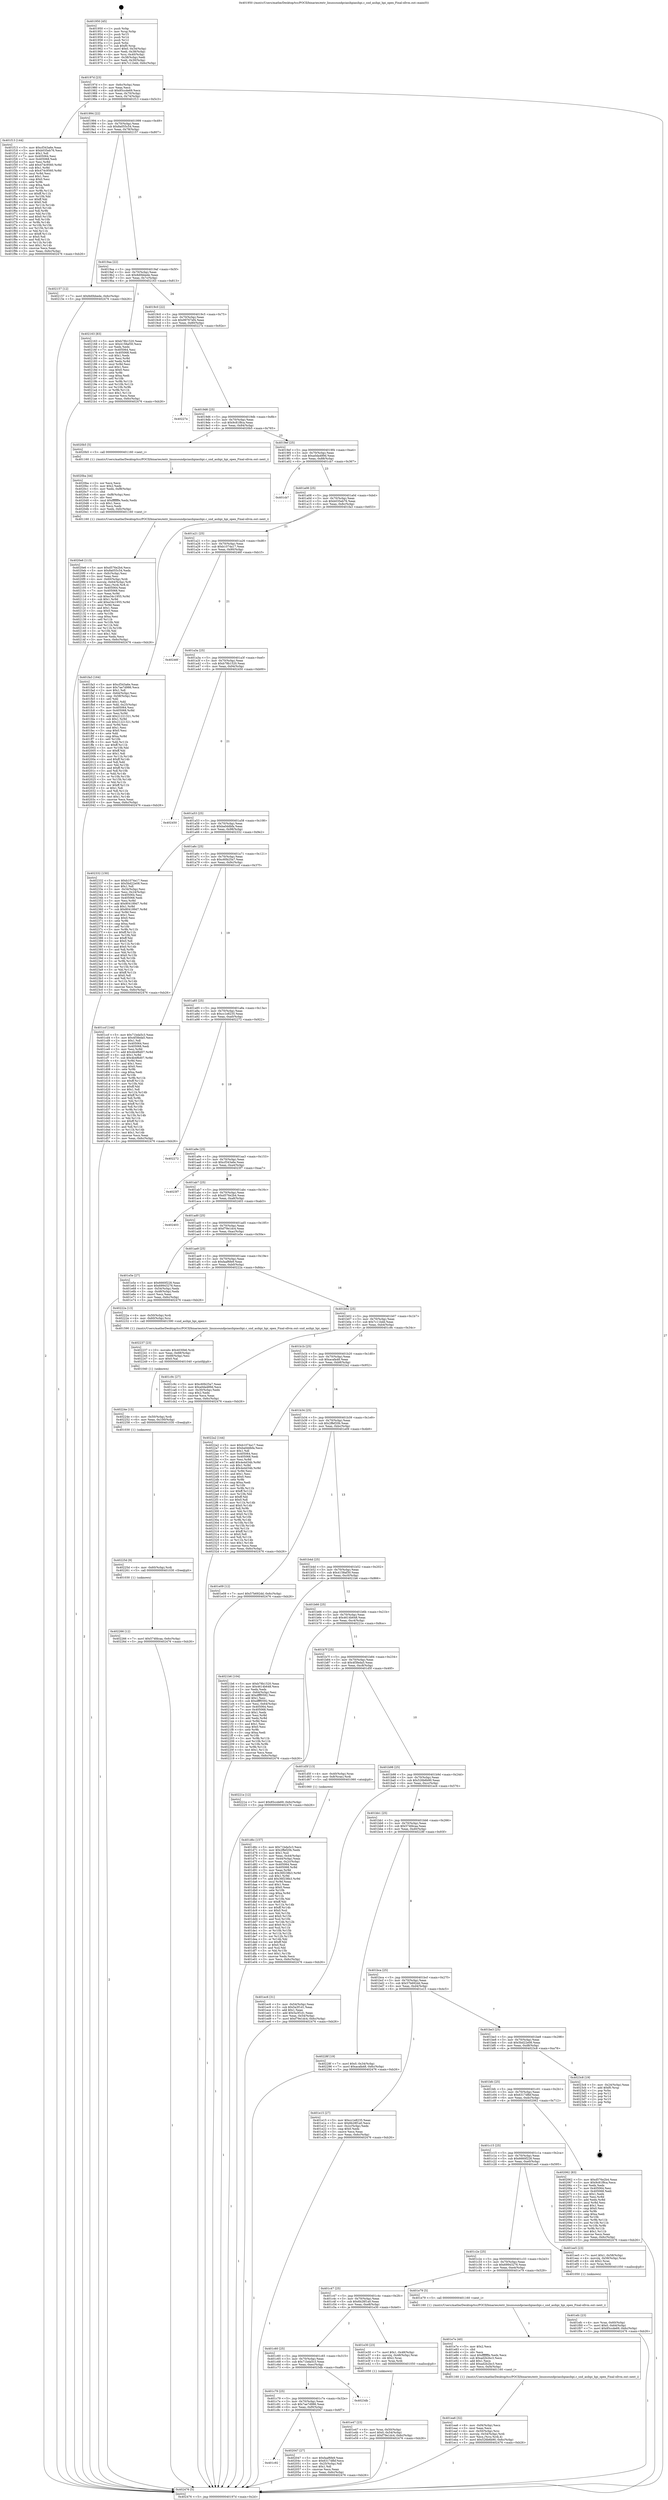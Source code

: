 digraph "0x401950" {
  label = "0x401950 (/mnt/c/Users/mathe/Desktop/tcc/POCII/binaries/extr_linuxsoundpciasihpiasihpi.c_snd_asihpi_hpi_open_Final-ollvm.out::main(0))"
  labelloc = "t"
  node[shape=record]

  Entry [label="",width=0.3,height=0.3,shape=circle,fillcolor=black,style=filled]
  "0x40197d" [label="{
     0x40197d [23]\l
     | [instrs]\l
     &nbsp;&nbsp;0x40197d \<+3\>: mov -0x6c(%rbp),%eax\l
     &nbsp;&nbsp;0x401980 \<+2\>: mov %eax,%ecx\l
     &nbsp;&nbsp;0x401982 \<+6\>: sub $0x85ccde69,%ecx\l
     &nbsp;&nbsp;0x401988 \<+3\>: mov %eax,-0x70(%rbp)\l
     &nbsp;&nbsp;0x40198b \<+3\>: mov %ecx,-0x74(%rbp)\l
     &nbsp;&nbsp;0x40198e \<+6\>: je 0000000000401f13 \<main+0x5c3\>\l
  }"]
  "0x401f13" [label="{
     0x401f13 [144]\l
     | [instrs]\l
     &nbsp;&nbsp;0x401f13 \<+5\>: mov $0xcf343a6e,%eax\l
     &nbsp;&nbsp;0x401f18 \<+5\>: mov $0xb035eb76,%ecx\l
     &nbsp;&nbsp;0x401f1d \<+2\>: mov $0x1,%dl\l
     &nbsp;&nbsp;0x401f1f \<+7\>: mov 0x405064,%esi\l
     &nbsp;&nbsp;0x401f26 \<+7\>: mov 0x405068,%edi\l
     &nbsp;&nbsp;0x401f2d \<+3\>: mov %esi,%r8d\l
     &nbsp;&nbsp;0x401f30 \<+7\>: add $0x474c9560,%r8d\l
     &nbsp;&nbsp;0x401f37 \<+4\>: sub $0x1,%r8d\l
     &nbsp;&nbsp;0x401f3b \<+7\>: sub $0x474c9560,%r8d\l
     &nbsp;&nbsp;0x401f42 \<+4\>: imul %r8d,%esi\l
     &nbsp;&nbsp;0x401f46 \<+3\>: and $0x1,%esi\l
     &nbsp;&nbsp;0x401f49 \<+3\>: cmp $0x0,%esi\l
     &nbsp;&nbsp;0x401f4c \<+4\>: sete %r9b\l
     &nbsp;&nbsp;0x401f50 \<+3\>: cmp $0xa,%edi\l
     &nbsp;&nbsp;0x401f53 \<+4\>: setl %r10b\l
     &nbsp;&nbsp;0x401f57 \<+3\>: mov %r9b,%r11b\l
     &nbsp;&nbsp;0x401f5a \<+4\>: xor $0xff,%r11b\l
     &nbsp;&nbsp;0x401f5e \<+3\>: mov %r10b,%bl\l
     &nbsp;&nbsp;0x401f61 \<+3\>: xor $0xff,%bl\l
     &nbsp;&nbsp;0x401f64 \<+3\>: xor $0x0,%dl\l
     &nbsp;&nbsp;0x401f67 \<+3\>: mov %r11b,%r14b\l
     &nbsp;&nbsp;0x401f6a \<+4\>: and $0x0,%r14b\l
     &nbsp;&nbsp;0x401f6e \<+3\>: and %dl,%r9b\l
     &nbsp;&nbsp;0x401f71 \<+3\>: mov %bl,%r15b\l
     &nbsp;&nbsp;0x401f74 \<+4\>: and $0x0,%r15b\l
     &nbsp;&nbsp;0x401f78 \<+3\>: and %dl,%r10b\l
     &nbsp;&nbsp;0x401f7b \<+3\>: or %r9b,%r14b\l
     &nbsp;&nbsp;0x401f7e \<+3\>: or %r10b,%r15b\l
     &nbsp;&nbsp;0x401f81 \<+3\>: xor %r15b,%r14b\l
     &nbsp;&nbsp;0x401f84 \<+3\>: or %bl,%r11b\l
     &nbsp;&nbsp;0x401f87 \<+4\>: xor $0xff,%r11b\l
     &nbsp;&nbsp;0x401f8b \<+3\>: or $0x0,%dl\l
     &nbsp;&nbsp;0x401f8e \<+3\>: and %dl,%r11b\l
     &nbsp;&nbsp;0x401f91 \<+3\>: or %r11b,%r14b\l
     &nbsp;&nbsp;0x401f94 \<+4\>: test $0x1,%r14b\l
     &nbsp;&nbsp;0x401f98 \<+3\>: cmovne %ecx,%eax\l
     &nbsp;&nbsp;0x401f9b \<+3\>: mov %eax,-0x6c(%rbp)\l
     &nbsp;&nbsp;0x401f9e \<+5\>: jmp 0000000000402476 \<main+0xb26\>\l
  }"]
  "0x401994" [label="{
     0x401994 [22]\l
     | [instrs]\l
     &nbsp;&nbsp;0x401994 \<+5\>: jmp 0000000000401999 \<main+0x49\>\l
     &nbsp;&nbsp;0x401999 \<+3\>: mov -0x70(%rbp),%eax\l
     &nbsp;&nbsp;0x40199c \<+5\>: sub $0x8a055c54,%eax\l
     &nbsp;&nbsp;0x4019a1 \<+3\>: mov %eax,-0x78(%rbp)\l
     &nbsp;&nbsp;0x4019a4 \<+6\>: je 0000000000402157 \<main+0x807\>\l
  }"]
  Exit [label="",width=0.3,height=0.3,shape=circle,fillcolor=black,style=filled,peripheries=2]
  "0x402157" [label="{
     0x402157 [12]\l
     | [instrs]\l
     &nbsp;&nbsp;0x402157 \<+7\>: movl $0x8d0bbede,-0x6c(%rbp)\l
     &nbsp;&nbsp;0x40215e \<+5\>: jmp 0000000000402476 \<main+0xb26\>\l
  }"]
  "0x4019aa" [label="{
     0x4019aa [22]\l
     | [instrs]\l
     &nbsp;&nbsp;0x4019aa \<+5\>: jmp 00000000004019af \<main+0x5f\>\l
     &nbsp;&nbsp;0x4019af \<+3\>: mov -0x70(%rbp),%eax\l
     &nbsp;&nbsp;0x4019b2 \<+5\>: sub $0x8d0bbede,%eax\l
     &nbsp;&nbsp;0x4019b7 \<+3\>: mov %eax,-0x7c(%rbp)\l
     &nbsp;&nbsp;0x4019ba \<+6\>: je 0000000000402163 \<main+0x813\>\l
  }"]
  "0x402266" [label="{
     0x402266 [12]\l
     | [instrs]\l
     &nbsp;&nbsp;0x402266 \<+7\>: movl $0x574fdcaa,-0x6c(%rbp)\l
     &nbsp;&nbsp;0x40226d \<+5\>: jmp 0000000000402476 \<main+0xb26\>\l
  }"]
  "0x402163" [label="{
     0x402163 [83]\l
     | [instrs]\l
     &nbsp;&nbsp;0x402163 \<+5\>: mov $0xb78b1520,%eax\l
     &nbsp;&nbsp;0x402168 \<+5\>: mov $0x4158af30,%ecx\l
     &nbsp;&nbsp;0x40216d \<+2\>: xor %edx,%edx\l
     &nbsp;&nbsp;0x40216f \<+7\>: mov 0x405064,%esi\l
     &nbsp;&nbsp;0x402176 \<+7\>: mov 0x405068,%edi\l
     &nbsp;&nbsp;0x40217d \<+3\>: sub $0x1,%edx\l
     &nbsp;&nbsp;0x402180 \<+3\>: mov %esi,%r8d\l
     &nbsp;&nbsp;0x402183 \<+3\>: add %edx,%r8d\l
     &nbsp;&nbsp;0x402186 \<+4\>: imul %r8d,%esi\l
     &nbsp;&nbsp;0x40218a \<+3\>: and $0x1,%esi\l
     &nbsp;&nbsp;0x40218d \<+3\>: cmp $0x0,%esi\l
     &nbsp;&nbsp;0x402190 \<+4\>: sete %r9b\l
     &nbsp;&nbsp;0x402194 \<+3\>: cmp $0xa,%edi\l
     &nbsp;&nbsp;0x402197 \<+4\>: setl %r10b\l
     &nbsp;&nbsp;0x40219b \<+3\>: mov %r9b,%r11b\l
     &nbsp;&nbsp;0x40219e \<+3\>: and %r10b,%r11b\l
     &nbsp;&nbsp;0x4021a1 \<+3\>: xor %r10b,%r9b\l
     &nbsp;&nbsp;0x4021a4 \<+3\>: or %r9b,%r11b\l
     &nbsp;&nbsp;0x4021a7 \<+4\>: test $0x1,%r11b\l
     &nbsp;&nbsp;0x4021ab \<+3\>: cmovne %ecx,%eax\l
     &nbsp;&nbsp;0x4021ae \<+3\>: mov %eax,-0x6c(%rbp)\l
     &nbsp;&nbsp;0x4021b1 \<+5\>: jmp 0000000000402476 \<main+0xb26\>\l
  }"]
  "0x4019c0" [label="{
     0x4019c0 [22]\l
     | [instrs]\l
     &nbsp;&nbsp;0x4019c0 \<+5\>: jmp 00000000004019c5 \<main+0x75\>\l
     &nbsp;&nbsp;0x4019c5 \<+3\>: mov -0x70(%rbp),%eax\l
     &nbsp;&nbsp;0x4019c8 \<+5\>: sub $0x99767ef4,%eax\l
     &nbsp;&nbsp;0x4019cd \<+3\>: mov %eax,-0x80(%rbp)\l
     &nbsp;&nbsp;0x4019d0 \<+6\>: je 000000000040227e \<main+0x92e\>\l
  }"]
  "0x40225d" [label="{
     0x40225d [9]\l
     | [instrs]\l
     &nbsp;&nbsp;0x40225d \<+4\>: mov -0x60(%rbp),%rdi\l
     &nbsp;&nbsp;0x402261 \<+5\>: call 0000000000401030 \<free@plt\>\l
     | [calls]\l
     &nbsp;&nbsp;0x401030 \{1\} (unknown)\l
  }"]
  "0x40227e" [label="{
     0x40227e\l
  }", style=dashed]
  "0x4019d6" [label="{
     0x4019d6 [25]\l
     | [instrs]\l
     &nbsp;&nbsp;0x4019d6 \<+5\>: jmp 00000000004019db \<main+0x8b\>\l
     &nbsp;&nbsp;0x4019db \<+3\>: mov -0x70(%rbp),%eax\l
     &nbsp;&nbsp;0x4019de \<+5\>: sub $0x9c81f8ca,%eax\l
     &nbsp;&nbsp;0x4019e3 \<+6\>: mov %eax,-0x84(%rbp)\l
     &nbsp;&nbsp;0x4019e9 \<+6\>: je 00000000004020b5 \<main+0x765\>\l
  }"]
  "0x40224e" [label="{
     0x40224e [15]\l
     | [instrs]\l
     &nbsp;&nbsp;0x40224e \<+4\>: mov -0x50(%rbp),%rdi\l
     &nbsp;&nbsp;0x402252 \<+6\>: mov %eax,-0x100(%rbp)\l
     &nbsp;&nbsp;0x402258 \<+5\>: call 0000000000401030 \<free@plt\>\l
     | [calls]\l
     &nbsp;&nbsp;0x401030 \{1\} (unknown)\l
  }"]
  "0x4020b5" [label="{
     0x4020b5 [5]\l
     | [instrs]\l
     &nbsp;&nbsp;0x4020b5 \<+5\>: call 0000000000401160 \<next_i\>\l
     | [calls]\l
     &nbsp;&nbsp;0x401160 \{1\} (/mnt/c/Users/mathe/Desktop/tcc/POCII/binaries/extr_linuxsoundpciasihpiasihpi.c_snd_asihpi_hpi_open_Final-ollvm.out::next_i)\l
  }"]
  "0x4019ef" [label="{
     0x4019ef [25]\l
     | [instrs]\l
     &nbsp;&nbsp;0x4019ef \<+5\>: jmp 00000000004019f4 \<main+0xa4\>\l
     &nbsp;&nbsp;0x4019f4 \<+3\>: mov -0x70(%rbp),%eax\l
     &nbsp;&nbsp;0x4019f7 \<+5\>: sub $0xa0da489d,%eax\l
     &nbsp;&nbsp;0x4019fc \<+6\>: mov %eax,-0x88(%rbp)\l
     &nbsp;&nbsp;0x401a02 \<+6\>: je 0000000000401cb7 \<main+0x367\>\l
  }"]
  "0x402237" [label="{
     0x402237 [23]\l
     | [instrs]\l
     &nbsp;&nbsp;0x402237 \<+10\>: movabs $0x4030b6,%rdi\l
     &nbsp;&nbsp;0x402241 \<+3\>: mov %eax,-0x68(%rbp)\l
     &nbsp;&nbsp;0x402244 \<+3\>: mov -0x68(%rbp),%esi\l
     &nbsp;&nbsp;0x402247 \<+2\>: mov $0x0,%al\l
     &nbsp;&nbsp;0x402249 \<+5\>: call 0000000000401040 \<printf@plt\>\l
     | [calls]\l
     &nbsp;&nbsp;0x401040 \{1\} (unknown)\l
  }"]
  "0x401cb7" [label="{
     0x401cb7\l
  }", style=dashed]
  "0x401a08" [label="{
     0x401a08 [25]\l
     | [instrs]\l
     &nbsp;&nbsp;0x401a08 \<+5\>: jmp 0000000000401a0d \<main+0xbd\>\l
     &nbsp;&nbsp;0x401a0d \<+3\>: mov -0x70(%rbp),%eax\l
     &nbsp;&nbsp;0x401a10 \<+5\>: sub $0xb035eb76,%eax\l
     &nbsp;&nbsp;0x401a15 \<+6\>: mov %eax,-0x8c(%rbp)\l
     &nbsp;&nbsp;0x401a1b \<+6\>: je 0000000000401fa3 \<main+0x653\>\l
  }"]
  "0x4020e6" [label="{
     0x4020e6 [113]\l
     | [instrs]\l
     &nbsp;&nbsp;0x4020e6 \<+5\>: mov $0xd576e2b4,%ecx\l
     &nbsp;&nbsp;0x4020eb \<+5\>: mov $0x8a055c54,%edx\l
     &nbsp;&nbsp;0x4020f0 \<+6\>: mov -0xfc(%rbp),%esi\l
     &nbsp;&nbsp;0x4020f6 \<+3\>: imul %eax,%esi\l
     &nbsp;&nbsp;0x4020f9 \<+4\>: mov -0x60(%rbp),%rdi\l
     &nbsp;&nbsp;0x4020fd \<+4\>: movslq -0x64(%rbp),%r8\l
     &nbsp;&nbsp;0x402101 \<+4\>: mov %esi,(%rdi,%r8,4)\l
     &nbsp;&nbsp;0x402105 \<+7\>: mov 0x405064,%eax\l
     &nbsp;&nbsp;0x40210c \<+7\>: mov 0x405068,%esi\l
     &nbsp;&nbsp;0x402113 \<+3\>: mov %eax,%r9d\l
     &nbsp;&nbsp;0x402116 \<+7\>: sub $0xe34c1955,%r9d\l
     &nbsp;&nbsp;0x40211d \<+4\>: sub $0x1,%r9d\l
     &nbsp;&nbsp;0x402121 \<+7\>: add $0xe34c1955,%r9d\l
     &nbsp;&nbsp;0x402128 \<+4\>: imul %r9d,%eax\l
     &nbsp;&nbsp;0x40212c \<+3\>: and $0x1,%eax\l
     &nbsp;&nbsp;0x40212f \<+3\>: cmp $0x0,%eax\l
     &nbsp;&nbsp;0x402132 \<+4\>: sete %r10b\l
     &nbsp;&nbsp;0x402136 \<+3\>: cmp $0xa,%esi\l
     &nbsp;&nbsp;0x402139 \<+4\>: setl %r11b\l
     &nbsp;&nbsp;0x40213d \<+3\>: mov %r10b,%bl\l
     &nbsp;&nbsp;0x402140 \<+3\>: and %r11b,%bl\l
     &nbsp;&nbsp;0x402143 \<+3\>: xor %r11b,%r10b\l
     &nbsp;&nbsp;0x402146 \<+3\>: or %r10b,%bl\l
     &nbsp;&nbsp;0x402149 \<+3\>: test $0x1,%bl\l
     &nbsp;&nbsp;0x40214c \<+3\>: cmovne %edx,%ecx\l
     &nbsp;&nbsp;0x40214f \<+3\>: mov %ecx,-0x6c(%rbp)\l
     &nbsp;&nbsp;0x402152 \<+5\>: jmp 0000000000402476 \<main+0xb26\>\l
  }"]
  "0x401fa3" [label="{
     0x401fa3 [164]\l
     | [instrs]\l
     &nbsp;&nbsp;0x401fa3 \<+5\>: mov $0xcf343a6e,%eax\l
     &nbsp;&nbsp;0x401fa8 \<+5\>: mov $0x7ae7d986,%ecx\l
     &nbsp;&nbsp;0x401fad \<+2\>: mov $0x1,%dl\l
     &nbsp;&nbsp;0x401faf \<+3\>: mov -0x64(%rbp),%esi\l
     &nbsp;&nbsp;0x401fb2 \<+3\>: cmp -0x58(%rbp),%esi\l
     &nbsp;&nbsp;0x401fb5 \<+4\>: setl %dil\l
     &nbsp;&nbsp;0x401fb9 \<+4\>: and $0x1,%dil\l
     &nbsp;&nbsp;0x401fbd \<+4\>: mov %dil,-0x25(%rbp)\l
     &nbsp;&nbsp;0x401fc1 \<+7\>: mov 0x405064,%esi\l
     &nbsp;&nbsp;0x401fc8 \<+8\>: mov 0x405068,%r8d\l
     &nbsp;&nbsp;0x401fd0 \<+3\>: mov %esi,%r9d\l
     &nbsp;&nbsp;0x401fd3 \<+7\>: add $0x21221321,%r9d\l
     &nbsp;&nbsp;0x401fda \<+4\>: sub $0x1,%r9d\l
     &nbsp;&nbsp;0x401fde \<+7\>: sub $0x21221321,%r9d\l
     &nbsp;&nbsp;0x401fe5 \<+4\>: imul %r9d,%esi\l
     &nbsp;&nbsp;0x401fe9 \<+3\>: and $0x1,%esi\l
     &nbsp;&nbsp;0x401fec \<+3\>: cmp $0x0,%esi\l
     &nbsp;&nbsp;0x401fef \<+4\>: sete %dil\l
     &nbsp;&nbsp;0x401ff3 \<+4\>: cmp $0xa,%r8d\l
     &nbsp;&nbsp;0x401ff7 \<+4\>: setl %r10b\l
     &nbsp;&nbsp;0x401ffb \<+3\>: mov %dil,%r11b\l
     &nbsp;&nbsp;0x401ffe \<+4\>: xor $0xff,%r11b\l
     &nbsp;&nbsp;0x402002 \<+3\>: mov %r10b,%bl\l
     &nbsp;&nbsp;0x402005 \<+3\>: xor $0xff,%bl\l
     &nbsp;&nbsp;0x402008 \<+3\>: xor $0x1,%dl\l
     &nbsp;&nbsp;0x40200b \<+3\>: mov %r11b,%r14b\l
     &nbsp;&nbsp;0x40200e \<+4\>: and $0xff,%r14b\l
     &nbsp;&nbsp;0x402012 \<+3\>: and %dl,%dil\l
     &nbsp;&nbsp;0x402015 \<+3\>: mov %bl,%r15b\l
     &nbsp;&nbsp;0x402018 \<+4\>: and $0xff,%r15b\l
     &nbsp;&nbsp;0x40201c \<+3\>: and %dl,%r10b\l
     &nbsp;&nbsp;0x40201f \<+3\>: or %dil,%r14b\l
     &nbsp;&nbsp;0x402022 \<+3\>: or %r10b,%r15b\l
     &nbsp;&nbsp;0x402025 \<+3\>: xor %r15b,%r14b\l
     &nbsp;&nbsp;0x402028 \<+3\>: or %bl,%r11b\l
     &nbsp;&nbsp;0x40202b \<+4\>: xor $0xff,%r11b\l
     &nbsp;&nbsp;0x40202f \<+3\>: or $0x1,%dl\l
     &nbsp;&nbsp;0x402032 \<+3\>: and %dl,%r11b\l
     &nbsp;&nbsp;0x402035 \<+3\>: or %r11b,%r14b\l
     &nbsp;&nbsp;0x402038 \<+4\>: test $0x1,%r14b\l
     &nbsp;&nbsp;0x40203c \<+3\>: cmovne %ecx,%eax\l
     &nbsp;&nbsp;0x40203f \<+3\>: mov %eax,-0x6c(%rbp)\l
     &nbsp;&nbsp;0x402042 \<+5\>: jmp 0000000000402476 \<main+0xb26\>\l
  }"]
  "0x401a21" [label="{
     0x401a21 [25]\l
     | [instrs]\l
     &nbsp;&nbsp;0x401a21 \<+5\>: jmp 0000000000401a26 \<main+0xd6\>\l
     &nbsp;&nbsp;0x401a26 \<+3\>: mov -0x70(%rbp),%eax\l
     &nbsp;&nbsp;0x401a29 \<+5\>: sub $0xb1074a17,%eax\l
     &nbsp;&nbsp;0x401a2e \<+6\>: mov %eax,-0x90(%rbp)\l
     &nbsp;&nbsp;0x401a34 \<+6\>: je 000000000040246f \<main+0xb1f\>\l
  }"]
  "0x4020ba" [label="{
     0x4020ba [44]\l
     | [instrs]\l
     &nbsp;&nbsp;0x4020ba \<+2\>: xor %ecx,%ecx\l
     &nbsp;&nbsp;0x4020bc \<+5\>: mov $0x2,%edx\l
     &nbsp;&nbsp;0x4020c1 \<+6\>: mov %edx,-0xf8(%rbp)\l
     &nbsp;&nbsp;0x4020c7 \<+1\>: cltd\l
     &nbsp;&nbsp;0x4020c8 \<+6\>: mov -0xf8(%rbp),%esi\l
     &nbsp;&nbsp;0x4020ce \<+2\>: idiv %esi\l
     &nbsp;&nbsp;0x4020d0 \<+6\>: imul $0xfffffffe,%edx,%edx\l
     &nbsp;&nbsp;0x4020d6 \<+3\>: sub $0x1,%ecx\l
     &nbsp;&nbsp;0x4020d9 \<+2\>: sub %ecx,%edx\l
     &nbsp;&nbsp;0x4020db \<+6\>: mov %edx,-0xfc(%rbp)\l
     &nbsp;&nbsp;0x4020e1 \<+5\>: call 0000000000401160 \<next_i\>\l
     | [calls]\l
     &nbsp;&nbsp;0x401160 \{1\} (/mnt/c/Users/mathe/Desktop/tcc/POCII/binaries/extr_linuxsoundpciasihpiasihpi.c_snd_asihpi_hpi_open_Final-ollvm.out::next_i)\l
  }"]
  "0x40246f" [label="{
     0x40246f\l
  }", style=dashed]
  "0x401a3a" [label="{
     0x401a3a [25]\l
     | [instrs]\l
     &nbsp;&nbsp;0x401a3a \<+5\>: jmp 0000000000401a3f \<main+0xef\>\l
     &nbsp;&nbsp;0x401a3f \<+3\>: mov -0x70(%rbp),%eax\l
     &nbsp;&nbsp;0x401a42 \<+5\>: sub $0xb78b1520,%eax\l
     &nbsp;&nbsp;0x401a47 \<+6\>: mov %eax,-0x94(%rbp)\l
     &nbsp;&nbsp;0x401a4d \<+6\>: je 0000000000402450 \<main+0xb00\>\l
  }"]
  "0x401c92" [label="{
     0x401c92\l
  }", style=dashed]
  "0x402450" [label="{
     0x402450\l
  }", style=dashed]
  "0x401a53" [label="{
     0x401a53 [25]\l
     | [instrs]\l
     &nbsp;&nbsp;0x401a53 \<+5\>: jmp 0000000000401a58 \<main+0x108\>\l
     &nbsp;&nbsp;0x401a58 \<+3\>: mov -0x70(%rbp),%eax\l
     &nbsp;&nbsp;0x401a5b \<+5\>: sub $0xba0ddbfa,%eax\l
     &nbsp;&nbsp;0x401a60 \<+6\>: mov %eax,-0x98(%rbp)\l
     &nbsp;&nbsp;0x401a66 \<+6\>: je 0000000000402332 \<main+0x9e2\>\l
  }"]
  "0x402047" [label="{
     0x402047 [27]\l
     | [instrs]\l
     &nbsp;&nbsp;0x402047 \<+5\>: mov $0xfaaf6fe9,%eax\l
     &nbsp;&nbsp;0x40204c \<+5\>: mov $0x6317dfbf,%ecx\l
     &nbsp;&nbsp;0x402051 \<+3\>: mov -0x25(%rbp),%dl\l
     &nbsp;&nbsp;0x402054 \<+3\>: test $0x1,%dl\l
     &nbsp;&nbsp;0x402057 \<+3\>: cmovne %ecx,%eax\l
     &nbsp;&nbsp;0x40205a \<+3\>: mov %eax,-0x6c(%rbp)\l
     &nbsp;&nbsp;0x40205d \<+5\>: jmp 0000000000402476 \<main+0xb26\>\l
  }"]
  "0x402332" [label="{
     0x402332 [150]\l
     | [instrs]\l
     &nbsp;&nbsp;0x402332 \<+5\>: mov $0xb1074a17,%eax\l
     &nbsp;&nbsp;0x402337 \<+5\>: mov $0x5bd22e08,%ecx\l
     &nbsp;&nbsp;0x40233c \<+2\>: mov $0x1,%dl\l
     &nbsp;&nbsp;0x40233e \<+3\>: mov -0x34(%rbp),%esi\l
     &nbsp;&nbsp;0x402341 \<+3\>: mov %esi,-0x24(%rbp)\l
     &nbsp;&nbsp;0x402344 \<+7\>: mov 0x405064,%esi\l
     &nbsp;&nbsp;0x40234b \<+7\>: mov 0x405068,%edi\l
     &nbsp;&nbsp;0x402352 \<+3\>: mov %esi,%r8d\l
     &nbsp;&nbsp;0x402355 \<+7\>: add $0x804189d7,%r8d\l
     &nbsp;&nbsp;0x40235c \<+4\>: sub $0x1,%r8d\l
     &nbsp;&nbsp;0x402360 \<+7\>: sub $0x804189d7,%r8d\l
     &nbsp;&nbsp;0x402367 \<+4\>: imul %r8d,%esi\l
     &nbsp;&nbsp;0x40236b \<+3\>: and $0x1,%esi\l
     &nbsp;&nbsp;0x40236e \<+3\>: cmp $0x0,%esi\l
     &nbsp;&nbsp;0x402371 \<+4\>: sete %r9b\l
     &nbsp;&nbsp;0x402375 \<+3\>: cmp $0xa,%edi\l
     &nbsp;&nbsp;0x402378 \<+4\>: setl %r10b\l
     &nbsp;&nbsp;0x40237c \<+3\>: mov %r9b,%r11b\l
     &nbsp;&nbsp;0x40237f \<+4\>: xor $0xff,%r11b\l
     &nbsp;&nbsp;0x402383 \<+3\>: mov %r10b,%bl\l
     &nbsp;&nbsp;0x402386 \<+3\>: xor $0xff,%bl\l
     &nbsp;&nbsp;0x402389 \<+3\>: xor $0x0,%dl\l
     &nbsp;&nbsp;0x40238c \<+3\>: mov %r11b,%r14b\l
     &nbsp;&nbsp;0x40238f \<+4\>: and $0x0,%r14b\l
     &nbsp;&nbsp;0x402393 \<+3\>: and %dl,%r9b\l
     &nbsp;&nbsp;0x402396 \<+3\>: mov %bl,%r15b\l
     &nbsp;&nbsp;0x402399 \<+4\>: and $0x0,%r15b\l
     &nbsp;&nbsp;0x40239d \<+3\>: and %dl,%r10b\l
     &nbsp;&nbsp;0x4023a0 \<+3\>: or %r9b,%r14b\l
     &nbsp;&nbsp;0x4023a3 \<+3\>: or %r10b,%r15b\l
     &nbsp;&nbsp;0x4023a6 \<+3\>: xor %r15b,%r14b\l
     &nbsp;&nbsp;0x4023a9 \<+3\>: or %bl,%r11b\l
     &nbsp;&nbsp;0x4023ac \<+4\>: xor $0xff,%r11b\l
     &nbsp;&nbsp;0x4023b0 \<+3\>: or $0x0,%dl\l
     &nbsp;&nbsp;0x4023b3 \<+3\>: and %dl,%r11b\l
     &nbsp;&nbsp;0x4023b6 \<+3\>: or %r11b,%r14b\l
     &nbsp;&nbsp;0x4023b9 \<+4\>: test $0x1,%r14b\l
     &nbsp;&nbsp;0x4023bd \<+3\>: cmovne %ecx,%eax\l
     &nbsp;&nbsp;0x4023c0 \<+3\>: mov %eax,-0x6c(%rbp)\l
     &nbsp;&nbsp;0x4023c3 \<+5\>: jmp 0000000000402476 \<main+0xb26\>\l
  }"]
  "0x401a6c" [label="{
     0x401a6c [25]\l
     | [instrs]\l
     &nbsp;&nbsp;0x401a6c \<+5\>: jmp 0000000000401a71 \<main+0x121\>\l
     &nbsp;&nbsp;0x401a71 \<+3\>: mov -0x70(%rbp),%eax\l
     &nbsp;&nbsp;0x401a74 \<+5\>: sub $0xc60b25a7,%eax\l
     &nbsp;&nbsp;0x401a79 \<+6\>: mov %eax,-0x9c(%rbp)\l
     &nbsp;&nbsp;0x401a7f \<+6\>: je 0000000000401ccf \<main+0x37f\>\l
  }"]
  "0x401c79" [label="{
     0x401c79 [25]\l
     | [instrs]\l
     &nbsp;&nbsp;0x401c79 \<+5\>: jmp 0000000000401c7e \<main+0x32e\>\l
     &nbsp;&nbsp;0x401c7e \<+3\>: mov -0x70(%rbp),%eax\l
     &nbsp;&nbsp;0x401c81 \<+5\>: sub $0x7ae7d986,%eax\l
     &nbsp;&nbsp;0x401c86 \<+6\>: mov %eax,-0xf0(%rbp)\l
     &nbsp;&nbsp;0x401c8c \<+6\>: je 0000000000402047 \<main+0x6f7\>\l
  }"]
  "0x401ccf" [label="{
     0x401ccf [144]\l
     | [instrs]\l
     &nbsp;&nbsp;0x401ccf \<+5\>: mov $0x71bda5c3,%eax\l
     &nbsp;&nbsp;0x401cd4 \<+5\>: mov $0x4f3feda5,%ecx\l
     &nbsp;&nbsp;0x401cd9 \<+2\>: mov $0x1,%dl\l
     &nbsp;&nbsp;0x401cdb \<+7\>: mov 0x405064,%esi\l
     &nbsp;&nbsp;0x401ce2 \<+7\>: mov 0x405068,%edi\l
     &nbsp;&nbsp;0x401ce9 \<+3\>: mov %esi,%r8d\l
     &nbsp;&nbsp;0x401cec \<+7\>: add $0x4b4f6d07,%r8d\l
     &nbsp;&nbsp;0x401cf3 \<+4\>: sub $0x1,%r8d\l
     &nbsp;&nbsp;0x401cf7 \<+7\>: sub $0x4b4f6d07,%r8d\l
     &nbsp;&nbsp;0x401cfe \<+4\>: imul %r8d,%esi\l
     &nbsp;&nbsp;0x401d02 \<+3\>: and $0x1,%esi\l
     &nbsp;&nbsp;0x401d05 \<+3\>: cmp $0x0,%esi\l
     &nbsp;&nbsp;0x401d08 \<+4\>: sete %r9b\l
     &nbsp;&nbsp;0x401d0c \<+3\>: cmp $0xa,%edi\l
     &nbsp;&nbsp;0x401d0f \<+4\>: setl %r10b\l
     &nbsp;&nbsp;0x401d13 \<+3\>: mov %r9b,%r11b\l
     &nbsp;&nbsp;0x401d16 \<+4\>: xor $0xff,%r11b\l
     &nbsp;&nbsp;0x401d1a \<+3\>: mov %r10b,%bl\l
     &nbsp;&nbsp;0x401d1d \<+3\>: xor $0xff,%bl\l
     &nbsp;&nbsp;0x401d20 \<+3\>: xor $0x1,%dl\l
     &nbsp;&nbsp;0x401d23 \<+3\>: mov %r11b,%r14b\l
     &nbsp;&nbsp;0x401d26 \<+4\>: and $0xff,%r14b\l
     &nbsp;&nbsp;0x401d2a \<+3\>: and %dl,%r9b\l
     &nbsp;&nbsp;0x401d2d \<+3\>: mov %bl,%r15b\l
     &nbsp;&nbsp;0x401d30 \<+4\>: and $0xff,%r15b\l
     &nbsp;&nbsp;0x401d34 \<+3\>: and %dl,%r10b\l
     &nbsp;&nbsp;0x401d37 \<+3\>: or %r9b,%r14b\l
     &nbsp;&nbsp;0x401d3a \<+3\>: or %r10b,%r15b\l
     &nbsp;&nbsp;0x401d3d \<+3\>: xor %r15b,%r14b\l
     &nbsp;&nbsp;0x401d40 \<+3\>: or %bl,%r11b\l
     &nbsp;&nbsp;0x401d43 \<+4\>: xor $0xff,%r11b\l
     &nbsp;&nbsp;0x401d47 \<+3\>: or $0x1,%dl\l
     &nbsp;&nbsp;0x401d4a \<+3\>: and %dl,%r11b\l
     &nbsp;&nbsp;0x401d4d \<+3\>: or %r11b,%r14b\l
     &nbsp;&nbsp;0x401d50 \<+4\>: test $0x1,%r14b\l
     &nbsp;&nbsp;0x401d54 \<+3\>: cmovne %ecx,%eax\l
     &nbsp;&nbsp;0x401d57 \<+3\>: mov %eax,-0x6c(%rbp)\l
     &nbsp;&nbsp;0x401d5a \<+5\>: jmp 0000000000402476 \<main+0xb26\>\l
  }"]
  "0x401a85" [label="{
     0x401a85 [25]\l
     | [instrs]\l
     &nbsp;&nbsp;0x401a85 \<+5\>: jmp 0000000000401a8a \<main+0x13a\>\l
     &nbsp;&nbsp;0x401a8a \<+3\>: mov -0x70(%rbp),%eax\l
     &nbsp;&nbsp;0x401a8d \<+5\>: sub $0xcc1e8235,%eax\l
     &nbsp;&nbsp;0x401a92 \<+6\>: mov %eax,-0xa0(%rbp)\l
     &nbsp;&nbsp;0x401a98 \<+6\>: je 0000000000402272 \<main+0x922\>\l
  }"]
  "0x4023db" [label="{
     0x4023db\l
  }", style=dashed]
  "0x402272" [label="{
     0x402272\l
  }", style=dashed]
  "0x401a9e" [label="{
     0x401a9e [25]\l
     | [instrs]\l
     &nbsp;&nbsp;0x401a9e \<+5\>: jmp 0000000000401aa3 \<main+0x153\>\l
     &nbsp;&nbsp;0x401aa3 \<+3\>: mov -0x70(%rbp),%eax\l
     &nbsp;&nbsp;0x401aa6 \<+5\>: sub $0xcf343a6e,%eax\l
     &nbsp;&nbsp;0x401aab \<+6\>: mov %eax,-0xa4(%rbp)\l
     &nbsp;&nbsp;0x401ab1 \<+6\>: je 00000000004023f7 \<main+0xaa7\>\l
  }"]
  "0x401efc" [label="{
     0x401efc [23]\l
     | [instrs]\l
     &nbsp;&nbsp;0x401efc \<+4\>: mov %rax,-0x60(%rbp)\l
     &nbsp;&nbsp;0x401f00 \<+7\>: movl $0x0,-0x64(%rbp)\l
     &nbsp;&nbsp;0x401f07 \<+7\>: movl $0x85ccde69,-0x6c(%rbp)\l
     &nbsp;&nbsp;0x401f0e \<+5\>: jmp 0000000000402476 \<main+0xb26\>\l
  }"]
  "0x4023f7" [label="{
     0x4023f7\l
  }", style=dashed]
  "0x401ab7" [label="{
     0x401ab7 [25]\l
     | [instrs]\l
     &nbsp;&nbsp;0x401ab7 \<+5\>: jmp 0000000000401abc \<main+0x16c\>\l
     &nbsp;&nbsp;0x401abc \<+3\>: mov -0x70(%rbp),%eax\l
     &nbsp;&nbsp;0x401abf \<+5\>: sub $0xd576e2b4,%eax\l
     &nbsp;&nbsp;0x401ac4 \<+6\>: mov %eax,-0xa8(%rbp)\l
     &nbsp;&nbsp;0x401aca \<+6\>: je 0000000000402403 \<main+0xab3\>\l
  }"]
  "0x401ea6" [label="{
     0x401ea6 [32]\l
     | [instrs]\l
     &nbsp;&nbsp;0x401ea6 \<+6\>: mov -0xf4(%rbp),%ecx\l
     &nbsp;&nbsp;0x401eac \<+3\>: imul %eax,%ecx\l
     &nbsp;&nbsp;0x401eaf \<+4\>: mov -0x50(%rbp),%rsi\l
     &nbsp;&nbsp;0x401eb3 \<+4\>: movslq -0x54(%rbp),%rdi\l
     &nbsp;&nbsp;0x401eb7 \<+3\>: mov %ecx,(%rsi,%rdi,4)\l
     &nbsp;&nbsp;0x401eba \<+7\>: movl $0x526b6b90,-0x6c(%rbp)\l
     &nbsp;&nbsp;0x401ec1 \<+5\>: jmp 0000000000402476 \<main+0xb26\>\l
  }"]
  "0x402403" [label="{
     0x402403\l
  }", style=dashed]
  "0x401ad0" [label="{
     0x401ad0 [25]\l
     | [instrs]\l
     &nbsp;&nbsp;0x401ad0 \<+5\>: jmp 0000000000401ad5 \<main+0x185\>\l
     &nbsp;&nbsp;0x401ad5 \<+3\>: mov -0x70(%rbp),%eax\l
     &nbsp;&nbsp;0x401ad8 \<+5\>: sub $0xf79e1dc4,%eax\l
     &nbsp;&nbsp;0x401add \<+6\>: mov %eax,-0xac(%rbp)\l
     &nbsp;&nbsp;0x401ae3 \<+6\>: je 0000000000401e5e \<main+0x50e\>\l
  }"]
  "0x401e7e" [label="{
     0x401e7e [40]\l
     | [instrs]\l
     &nbsp;&nbsp;0x401e7e \<+5\>: mov $0x2,%ecx\l
     &nbsp;&nbsp;0x401e83 \<+1\>: cltd\l
     &nbsp;&nbsp;0x401e84 \<+2\>: idiv %ecx\l
     &nbsp;&nbsp;0x401e86 \<+6\>: imul $0xfffffffe,%edx,%ecx\l
     &nbsp;&nbsp;0x401e8c \<+6\>: sub $0xad2b2bc3,%ecx\l
     &nbsp;&nbsp;0x401e92 \<+3\>: add $0x1,%ecx\l
     &nbsp;&nbsp;0x401e95 \<+6\>: add $0xad2b2bc3,%ecx\l
     &nbsp;&nbsp;0x401e9b \<+6\>: mov %ecx,-0xf4(%rbp)\l
     &nbsp;&nbsp;0x401ea1 \<+5\>: call 0000000000401160 \<next_i\>\l
     | [calls]\l
     &nbsp;&nbsp;0x401160 \{1\} (/mnt/c/Users/mathe/Desktop/tcc/POCII/binaries/extr_linuxsoundpciasihpiasihpi.c_snd_asihpi_hpi_open_Final-ollvm.out::next_i)\l
  }"]
  "0x401e5e" [label="{
     0x401e5e [27]\l
     | [instrs]\l
     &nbsp;&nbsp;0x401e5e \<+5\>: mov $0x6660f228,%eax\l
     &nbsp;&nbsp;0x401e63 \<+5\>: mov $0x69943276,%ecx\l
     &nbsp;&nbsp;0x401e68 \<+3\>: mov -0x54(%rbp),%edx\l
     &nbsp;&nbsp;0x401e6b \<+3\>: cmp -0x48(%rbp),%edx\l
     &nbsp;&nbsp;0x401e6e \<+3\>: cmovl %ecx,%eax\l
     &nbsp;&nbsp;0x401e71 \<+3\>: mov %eax,-0x6c(%rbp)\l
     &nbsp;&nbsp;0x401e74 \<+5\>: jmp 0000000000402476 \<main+0xb26\>\l
  }"]
  "0x401ae9" [label="{
     0x401ae9 [25]\l
     | [instrs]\l
     &nbsp;&nbsp;0x401ae9 \<+5\>: jmp 0000000000401aee \<main+0x19e\>\l
     &nbsp;&nbsp;0x401aee \<+3\>: mov -0x70(%rbp),%eax\l
     &nbsp;&nbsp;0x401af1 \<+5\>: sub $0xfaaf6fe9,%eax\l
     &nbsp;&nbsp;0x401af6 \<+6\>: mov %eax,-0xb0(%rbp)\l
     &nbsp;&nbsp;0x401afc \<+6\>: je 000000000040222a \<main+0x8da\>\l
  }"]
  "0x401e47" [label="{
     0x401e47 [23]\l
     | [instrs]\l
     &nbsp;&nbsp;0x401e47 \<+4\>: mov %rax,-0x50(%rbp)\l
     &nbsp;&nbsp;0x401e4b \<+7\>: movl $0x0,-0x54(%rbp)\l
     &nbsp;&nbsp;0x401e52 \<+7\>: movl $0xf79e1dc4,-0x6c(%rbp)\l
     &nbsp;&nbsp;0x401e59 \<+5\>: jmp 0000000000402476 \<main+0xb26\>\l
  }"]
  "0x40222a" [label="{
     0x40222a [13]\l
     | [instrs]\l
     &nbsp;&nbsp;0x40222a \<+4\>: mov -0x50(%rbp),%rdi\l
     &nbsp;&nbsp;0x40222e \<+4\>: mov -0x60(%rbp),%rsi\l
     &nbsp;&nbsp;0x402232 \<+5\>: call 0000000000401590 \<snd_asihpi_hpi_open\>\l
     | [calls]\l
     &nbsp;&nbsp;0x401590 \{1\} (/mnt/c/Users/mathe/Desktop/tcc/POCII/binaries/extr_linuxsoundpciasihpiasihpi.c_snd_asihpi_hpi_open_Final-ollvm.out::snd_asihpi_hpi_open)\l
  }"]
  "0x401b02" [label="{
     0x401b02 [25]\l
     | [instrs]\l
     &nbsp;&nbsp;0x401b02 \<+5\>: jmp 0000000000401b07 \<main+0x1b7\>\l
     &nbsp;&nbsp;0x401b07 \<+3\>: mov -0x70(%rbp),%eax\l
     &nbsp;&nbsp;0x401b0a \<+5\>: sub $0x7c11bdd,%eax\l
     &nbsp;&nbsp;0x401b0f \<+6\>: mov %eax,-0xb4(%rbp)\l
     &nbsp;&nbsp;0x401b15 \<+6\>: je 0000000000401c9c \<main+0x34c\>\l
  }"]
  "0x401c60" [label="{
     0x401c60 [25]\l
     | [instrs]\l
     &nbsp;&nbsp;0x401c60 \<+5\>: jmp 0000000000401c65 \<main+0x315\>\l
     &nbsp;&nbsp;0x401c65 \<+3\>: mov -0x70(%rbp),%eax\l
     &nbsp;&nbsp;0x401c68 \<+5\>: sub $0x71bda5c3,%eax\l
     &nbsp;&nbsp;0x401c6d \<+6\>: mov %eax,-0xec(%rbp)\l
     &nbsp;&nbsp;0x401c73 \<+6\>: je 00000000004023db \<main+0xa8b\>\l
  }"]
  "0x401c9c" [label="{
     0x401c9c [27]\l
     | [instrs]\l
     &nbsp;&nbsp;0x401c9c \<+5\>: mov $0xc60b25a7,%eax\l
     &nbsp;&nbsp;0x401ca1 \<+5\>: mov $0xa0da489d,%ecx\l
     &nbsp;&nbsp;0x401ca6 \<+3\>: mov -0x30(%rbp),%edx\l
     &nbsp;&nbsp;0x401ca9 \<+3\>: cmp $0x2,%edx\l
     &nbsp;&nbsp;0x401cac \<+3\>: cmovne %ecx,%eax\l
     &nbsp;&nbsp;0x401caf \<+3\>: mov %eax,-0x6c(%rbp)\l
     &nbsp;&nbsp;0x401cb2 \<+5\>: jmp 0000000000402476 \<main+0xb26\>\l
  }"]
  "0x401b1b" [label="{
     0x401b1b [25]\l
     | [instrs]\l
     &nbsp;&nbsp;0x401b1b \<+5\>: jmp 0000000000401b20 \<main+0x1d0\>\l
     &nbsp;&nbsp;0x401b20 \<+3\>: mov -0x70(%rbp),%eax\l
     &nbsp;&nbsp;0x401b23 \<+5\>: sub $0xacafa48,%eax\l
     &nbsp;&nbsp;0x401b28 \<+6\>: mov %eax,-0xb8(%rbp)\l
     &nbsp;&nbsp;0x401b2e \<+6\>: je 00000000004022a2 \<main+0x952\>\l
  }"]
  "0x402476" [label="{
     0x402476 [5]\l
     | [instrs]\l
     &nbsp;&nbsp;0x402476 \<+5\>: jmp 000000000040197d \<main+0x2d\>\l
  }"]
  "0x401950" [label="{
     0x401950 [45]\l
     | [instrs]\l
     &nbsp;&nbsp;0x401950 \<+1\>: push %rbp\l
     &nbsp;&nbsp;0x401951 \<+3\>: mov %rsp,%rbp\l
     &nbsp;&nbsp;0x401954 \<+2\>: push %r15\l
     &nbsp;&nbsp;0x401956 \<+2\>: push %r14\l
     &nbsp;&nbsp;0x401958 \<+2\>: push %r12\l
     &nbsp;&nbsp;0x40195a \<+1\>: push %rbx\l
     &nbsp;&nbsp;0x40195b \<+7\>: sub $0xf0,%rsp\l
     &nbsp;&nbsp;0x401962 \<+7\>: movl $0x0,-0x34(%rbp)\l
     &nbsp;&nbsp;0x401969 \<+3\>: mov %edi,-0x38(%rbp)\l
     &nbsp;&nbsp;0x40196c \<+4\>: mov %rsi,-0x40(%rbp)\l
     &nbsp;&nbsp;0x401970 \<+3\>: mov -0x38(%rbp),%edi\l
     &nbsp;&nbsp;0x401973 \<+3\>: mov %edi,-0x30(%rbp)\l
     &nbsp;&nbsp;0x401976 \<+7\>: movl $0x7c11bdd,-0x6c(%rbp)\l
  }"]
  "0x401e30" [label="{
     0x401e30 [23]\l
     | [instrs]\l
     &nbsp;&nbsp;0x401e30 \<+7\>: movl $0x1,-0x48(%rbp)\l
     &nbsp;&nbsp;0x401e37 \<+4\>: movslq -0x48(%rbp),%rax\l
     &nbsp;&nbsp;0x401e3b \<+4\>: shl $0x2,%rax\l
     &nbsp;&nbsp;0x401e3f \<+3\>: mov %rax,%rdi\l
     &nbsp;&nbsp;0x401e42 \<+5\>: call 0000000000401050 \<malloc@plt\>\l
     | [calls]\l
     &nbsp;&nbsp;0x401050 \{1\} (unknown)\l
  }"]
  "0x4022a2" [label="{
     0x4022a2 [144]\l
     | [instrs]\l
     &nbsp;&nbsp;0x4022a2 \<+5\>: mov $0xb1074a17,%eax\l
     &nbsp;&nbsp;0x4022a7 \<+5\>: mov $0xba0ddbfa,%ecx\l
     &nbsp;&nbsp;0x4022ac \<+2\>: mov $0x1,%dl\l
     &nbsp;&nbsp;0x4022ae \<+7\>: mov 0x405064,%esi\l
     &nbsp;&nbsp;0x4022b5 \<+7\>: mov 0x405068,%edi\l
     &nbsp;&nbsp;0x4022bc \<+3\>: mov %esi,%r8d\l
     &nbsp;&nbsp;0x4022bf \<+7\>: add $0x4e4d34b,%r8d\l
     &nbsp;&nbsp;0x4022c6 \<+4\>: sub $0x1,%r8d\l
     &nbsp;&nbsp;0x4022ca \<+7\>: sub $0x4e4d34b,%r8d\l
     &nbsp;&nbsp;0x4022d1 \<+4\>: imul %r8d,%esi\l
     &nbsp;&nbsp;0x4022d5 \<+3\>: and $0x1,%esi\l
     &nbsp;&nbsp;0x4022d8 \<+3\>: cmp $0x0,%esi\l
     &nbsp;&nbsp;0x4022db \<+4\>: sete %r9b\l
     &nbsp;&nbsp;0x4022df \<+3\>: cmp $0xa,%edi\l
     &nbsp;&nbsp;0x4022e2 \<+4\>: setl %r10b\l
     &nbsp;&nbsp;0x4022e6 \<+3\>: mov %r9b,%r11b\l
     &nbsp;&nbsp;0x4022e9 \<+4\>: xor $0xff,%r11b\l
     &nbsp;&nbsp;0x4022ed \<+3\>: mov %r10b,%bl\l
     &nbsp;&nbsp;0x4022f0 \<+3\>: xor $0xff,%bl\l
     &nbsp;&nbsp;0x4022f3 \<+3\>: xor $0x0,%dl\l
     &nbsp;&nbsp;0x4022f6 \<+3\>: mov %r11b,%r14b\l
     &nbsp;&nbsp;0x4022f9 \<+4\>: and $0x0,%r14b\l
     &nbsp;&nbsp;0x4022fd \<+3\>: and %dl,%r9b\l
     &nbsp;&nbsp;0x402300 \<+3\>: mov %bl,%r15b\l
     &nbsp;&nbsp;0x402303 \<+4\>: and $0x0,%r15b\l
     &nbsp;&nbsp;0x402307 \<+3\>: and %dl,%r10b\l
     &nbsp;&nbsp;0x40230a \<+3\>: or %r9b,%r14b\l
     &nbsp;&nbsp;0x40230d \<+3\>: or %r10b,%r15b\l
     &nbsp;&nbsp;0x402310 \<+3\>: xor %r15b,%r14b\l
     &nbsp;&nbsp;0x402313 \<+3\>: or %bl,%r11b\l
     &nbsp;&nbsp;0x402316 \<+4\>: xor $0xff,%r11b\l
     &nbsp;&nbsp;0x40231a \<+3\>: or $0x0,%dl\l
     &nbsp;&nbsp;0x40231d \<+3\>: and %dl,%r11b\l
     &nbsp;&nbsp;0x402320 \<+3\>: or %r11b,%r14b\l
     &nbsp;&nbsp;0x402323 \<+4\>: test $0x1,%r14b\l
     &nbsp;&nbsp;0x402327 \<+3\>: cmovne %ecx,%eax\l
     &nbsp;&nbsp;0x40232a \<+3\>: mov %eax,-0x6c(%rbp)\l
     &nbsp;&nbsp;0x40232d \<+5\>: jmp 0000000000402476 \<main+0xb26\>\l
  }"]
  "0x401b34" [label="{
     0x401b34 [25]\l
     | [instrs]\l
     &nbsp;&nbsp;0x401b34 \<+5\>: jmp 0000000000401b39 \<main+0x1e9\>\l
     &nbsp;&nbsp;0x401b39 \<+3\>: mov -0x70(%rbp),%eax\l
     &nbsp;&nbsp;0x401b3c \<+5\>: sub $0x2ffef20b,%eax\l
     &nbsp;&nbsp;0x401b41 \<+6\>: mov %eax,-0xbc(%rbp)\l
     &nbsp;&nbsp;0x401b47 \<+6\>: je 0000000000401e09 \<main+0x4b9\>\l
  }"]
  "0x401c47" [label="{
     0x401c47 [25]\l
     | [instrs]\l
     &nbsp;&nbsp;0x401c47 \<+5\>: jmp 0000000000401c4c \<main+0x2fc\>\l
     &nbsp;&nbsp;0x401c4c \<+3\>: mov -0x70(%rbp),%eax\l
     &nbsp;&nbsp;0x401c4f \<+5\>: sub $0x6b28f1a0,%eax\l
     &nbsp;&nbsp;0x401c54 \<+6\>: mov %eax,-0xe8(%rbp)\l
     &nbsp;&nbsp;0x401c5a \<+6\>: je 0000000000401e30 \<main+0x4e0\>\l
  }"]
  "0x401e09" [label="{
     0x401e09 [12]\l
     | [instrs]\l
     &nbsp;&nbsp;0x401e09 \<+7\>: movl $0x57b692dd,-0x6c(%rbp)\l
     &nbsp;&nbsp;0x401e10 \<+5\>: jmp 0000000000402476 \<main+0xb26\>\l
  }"]
  "0x401b4d" [label="{
     0x401b4d [25]\l
     | [instrs]\l
     &nbsp;&nbsp;0x401b4d \<+5\>: jmp 0000000000401b52 \<main+0x202\>\l
     &nbsp;&nbsp;0x401b52 \<+3\>: mov -0x70(%rbp),%eax\l
     &nbsp;&nbsp;0x401b55 \<+5\>: sub $0x4158af30,%eax\l
     &nbsp;&nbsp;0x401b5a \<+6\>: mov %eax,-0xc0(%rbp)\l
     &nbsp;&nbsp;0x401b60 \<+6\>: je 00000000004021b6 \<main+0x866\>\l
  }"]
  "0x401e79" [label="{
     0x401e79 [5]\l
     | [instrs]\l
     &nbsp;&nbsp;0x401e79 \<+5\>: call 0000000000401160 \<next_i\>\l
     | [calls]\l
     &nbsp;&nbsp;0x401160 \{1\} (/mnt/c/Users/mathe/Desktop/tcc/POCII/binaries/extr_linuxsoundpciasihpiasihpi.c_snd_asihpi_hpi_open_Final-ollvm.out::next_i)\l
  }"]
  "0x4021b6" [label="{
     0x4021b6 [104]\l
     | [instrs]\l
     &nbsp;&nbsp;0x4021b6 \<+5\>: mov $0xb78b1520,%eax\l
     &nbsp;&nbsp;0x4021bb \<+5\>: mov $0x4614b648,%ecx\l
     &nbsp;&nbsp;0x4021c0 \<+2\>: xor %edx,%edx\l
     &nbsp;&nbsp;0x4021c2 \<+3\>: mov -0x64(%rbp),%esi\l
     &nbsp;&nbsp;0x4021c5 \<+6\>: add $0xdfff0592,%esi\l
     &nbsp;&nbsp;0x4021cb \<+3\>: add $0x1,%esi\l
     &nbsp;&nbsp;0x4021ce \<+6\>: sub $0xdfff0592,%esi\l
     &nbsp;&nbsp;0x4021d4 \<+3\>: mov %esi,-0x64(%rbp)\l
     &nbsp;&nbsp;0x4021d7 \<+7\>: mov 0x405064,%esi\l
     &nbsp;&nbsp;0x4021de \<+7\>: mov 0x405068,%edi\l
     &nbsp;&nbsp;0x4021e5 \<+3\>: sub $0x1,%edx\l
     &nbsp;&nbsp;0x4021e8 \<+3\>: mov %esi,%r8d\l
     &nbsp;&nbsp;0x4021eb \<+3\>: add %edx,%r8d\l
     &nbsp;&nbsp;0x4021ee \<+4\>: imul %r8d,%esi\l
     &nbsp;&nbsp;0x4021f2 \<+3\>: and $0x1,%esi\l
     &nbsp;&nbsp;0x4021f5 \<+3\>: cmp $0x0,%esi\l
     &nbsp;&nbsp;0x4021f8 \<+4\>: sete %r9b\l
     &nbsp;&nbsp;0x4021fc \<+3\>: cmp $0xa,%edi\l
     &nbsp;&nbsp;0x4021ff \<+4\>: setl %r10b\l
     &nbsp;&nbsp;0x402203 \<+3\>: mov %r9b,%r11b\l
     &nbsp;&nbsp;0x402206 \<+3\>: and %r10b,%r11b\l
     &nbsp;&nbsp;0x402209 \<+3\>: xor %r10b,%r9b\l
     &nbsp;&nbsp;0x40220c \<+3\>: or %r9b,%r11b\l
     &nbsp;&nbsp;0x40220f \<+4\>: test $0x1,%r11b\l
     &nbsp;&nbsp;0x402213 \<+3\>: cmovne %ecx,%eax\l
     &nbsp;&nbsp;0x402216 \<+3\>: mov %eax,-0x6c(%rbp)\l
     &nbsp;&nbsp;0x402219 \<+5\>: jmp 0000000000402476 \<main+0xb26\>\l
  }"]
  "0x401b66" [label="{
     0x401b66 [25]\l
     | [instrs]\l
     &nbsp;&nbsp;0x401b66 \<+5\>: jmp 0000000000401b6b \<main+0x21b\>\l
     &nbsp;&nbsp;0x401b6b \<+3\>: mov -0x70(%rbp),%eax\l
     &nbsp;&nbsp;0x401b6e \<+5\>: sub $0x4614b648,%eax\l
     &nbsp;&nbsp;0x401b73 \<+6\>: mov %eax,-0xc4(%rbp)\l
     &nbsp;&nbsp;0x401b79 \<+6\>: je 000000000040221e \<main+0x8ce\>\l
  }"]
  "0x401c2e" [label="{
     0x401c2e [25]\l
     | [instrs]\l
     &nbsp;&nbsp;0x401c2e \<+5\>: jmp 0000000000401c33 \<main+0x2e3\>\l
     &nbsp;&nbsp;0x401c33 \<+3\>: mov -0x70(%rbp),%eax\l
     &nbsp;&nbsp;0x401c36 \<+5\>: sub $0x69943276,%eax\l
     &nbsp;&nbsp;0x401c3b \<+6\>: mov %eax,-0xe4(%rbp)\l
     &nbsp;&nbsp;0x401c41 \<+6\>: je 0000000000401e79 \<main+0x529\>\l
  }"]
  "0x40221e" [label="{
     0x40221e [12]\l
     | [instrs]\l
     &nbsp;&nbsp;0x40221e \<+7\>: movl $0x85ccde69,-0x6c(%rbp)\l
     &nbsp;&nbsp;0x402225 \<+5\>: jmp 0000000000402476 \<main+0xb26\>\l
  }"]
  "0x401b7f" [label="{
     0x401b7f [25]\l
     | [instrs]\l
     &nbsp;&nbsp;0x401b7f \<+5\>: jmp 0000000000401b84 \<main+0x234\>\l
     &nbsp;&nbsp;0x401b84 \<+3\>: mov -0x70(%rbp),%eax\l
     &nbsp;&nbsp;0x401b87 \<+5\>: sub $0x4f3feda5,%eax\l
     &nbsp;&nbsp;0x401b8c \<+6\>: mov %eax,-0xc8(%rbp)\l
     &nbsp;&nbsp;0x401b92 \<+6\>: je 0000000000401d5f \<main+0x40f\>\l
  }"]
  "0x401ee5" [label="{
     0x401ee5 [23]\l
     | [instrs]\l
     &nbsp;&nbsp;0x401ee5 \<+7\>: movl $0x1,-0x58(%rbp)\l
     &nbsp;&nbsp;0x401eec \<+4\>: movslq -0x58(%rbp),%rax\l
     &nbsp;&nbsp;0x401ef0 \<+4\>: shl $0x2,%rax\l
     &nbsp;&nbsp;0x401ef4 \<+3\>: mov %rax,%rdi\l
     &nbsp;&nbsp;0x401ef7 \<+5\>: call 0000000000401050 \<malloc@plt\>\l
     | [calls]\l
     &nbsp;&nbsp;0x401050 \{1\} (unknown)\l
  }"]
  "0x401d5f" [label="{
     0x401d5f [13]\l
     | [instrs]\l
     &nbsp;&nbsp;0x401d5f \<+4\>: mov -0x40(%rbp),%rax\l
     &nbsp;&nbsp;0x401d63 \<+4\>: mov 0x8(%rax),%rdi\l
     &nbsp;&nbsp;0x401d67 \<+5\>: call 0000000000401060 \<atoi@plt\>\l
     | [calls]\l
     &nbsp;&nbsp;0x401060 \{1\} (unknown)\l
  }"]
  "0x401b98" [label="{
     0x401b98 [25]\l
     | [instrs]\l
     &nbsp;&nbsp;0x401b98 \<+5\>: jmp 0000000000401b9d \<main+0x24d\>\l
     &nbsp;&nbsp;0x401b9d \<+3\>: mov -0x70(%rbp),%eax\l
     &nbsp;&nbsp;0x401ba0 \<+5\>: sub $0x526b6b90,%eax\l
     &nbsp;&nbsp;0x401ba5 \<+6\>: mov %eax,-0xcc(%rbp)\l
     &nbsp;&nbsp;0x401bab \<+6\>: je 0000000000401ec6 \<main+0x576\>\l
  }"]
  "0x401d6c" [label="{
     0x401d6c [157]\l
     | [instrs]\l
     &nbsp;&nbsp;0x401d6c \<+5\>: mov $0x71bda5c3,%ecx\l
     &nbsp;&nbsp;0x401d71 \<+5\>: mov $0x2ffef20b,%edx\l
     &nbsp;&nbsp;0x401d76 \<+3\>: mov $0x1,%sil\l
     &nbsp;&nbsp;0x401d79 \<+3\>: mov %eax,-0x44(%rbp)\l
     &nbsp;&nbsp;0x401d7c \<+3\>: mov -0x44(%rbp),%eax\l
     &nbsp;&nbsp;0x401d7f \<+3\>: mov %eax,-0x2c(%rbp)\l
     &nbsp;&nbsp;0x401d82 \<+7\>: mov 0x405064,%eax\l
     &nbsp;&nbsp;0x401d89 \<+8\>: mov 0x405068,%r8d\l
     &nbsp;&nbsp;0x401d91 \<+3\>: mov %eax,%r9d\l
     &nbsp;&nbsp;0x401d94 \<+7\>: sub $0x36f238b3,%r9d\l
     &nbsp;&nbsp;0x401d9b \<+4\>: sub $0x1,%r9d\l
     &nbsp;&nbsp;0x401d9f \<+7\>: add $0x36f238b3,%r9d\l
     &nbsp;&nbsp;0x401da6 \<+4\>: imul %r9d,%eax\l
     &nbsp;&nbsp;0x401daa \<+3\>: and $0x1,%eax\l
     &nbsp;&nbsp;0x401dad \<+3\>: cmp $0x0,%eax\l
     &nbsp;&nbsp;0x401db0 \<+4\>: sete %r10b\l
     &nbsp;&nbsp;0x401db4 \<+4\>: cmp $0xa,%r8d\l
     &nbsp;&nbsp;0x401db8 \<+4\>: setl %r11b\l
     &nbsp;&nbsp;0x401dbc \<+3\>: mov %r10b,%bl\l
     &nbsp;&nbsp;0x401dbf \<+3\>: xor $0xff,%bl\l
     &nbsp;&nbsp;0x401dc2 \<+3\>: mov %r11b,%r14b\l
     &nbsp;&nbsp;0x401dc5 \<+4\>: xor $0xff,%r14b\l
     &nbsp;&nbsp;0x401dc9 \<+4\>: xor $0x0,%sil\l
     &nbsp;&nbsp;0x401dcd \<+3\>: mov %bl,%r15b\l
     &nbsp;&nbsp;0x401dd0 \<+4\>: and $0x0,%r15b\l
     &nbsp;&nbsp;0x401dd4 \<+3\>: and %sil,%r10b\l
     &nbsp;&nbsp;0x401dd7 \<+3\>: mov %r14b,%r12b\l
     &nbsp;&nbsp;0x401dda \<+4\>: and $0x0,%r12b\l
     &nbsp;&nbsp;0x401dde \<+3\>: and %sil,%r11b\l
     &nbsp;&nbsp;0x401de1 \<+3\>: or %r10b,%r15b\l
     &nbsp;&nbsp;0x401de4 \<+3\>: or %r11b,%r12b\l
     &nbsp;&nbsp;0x401de7 \<+3\>: xor %r12b,%r15b\l
     &nbsp;&nbsp;0x401dea \<+3\>: or %r14b,%bl\l
     &nbsp;&nbsp;0x401ded \<+3\>: xor $0xff,%bl\l
     &nbsp;&nbsp;0x401df0 \<+4\>: or $0x0,%sil\l
     &nbsp;&nbsp;0x401df4 \<+3\>: and %sil,%bl\l
     &nbsp;&nbsp;0x401df7 \<+3\>: or %bl,%r15b\l
     &nbsp;&nbsp;0x401dfa \<+4\>: test $0x1,%r15b\l
     &nbsp;&nbsp;0x401dfe \<+3\>: cmovne %edx,%ecx\l
     &nbsp;&nbsp;0x401e01 \<+3\>: mov %ecx,-0x6c(%rbp)\l
     &nbsp;&nbsp;0x401e04 \<+5\>: jmp 0000000000402476 \<main+0xb26\>\l
  }"]
  "0x401c15" [label="{
     0x401c15 [25]\l
     | [instrs]\l
     &nbsp;&nbsp;0x401c15 \<+5\>: jmp 0000000000401c1a \<main+0x2ca\>\l
     &nbsp;&nbsp;0x401c1a \<+3\>: mov -0x70(%rbp),%eax\l
     &nbsp;&nbsp;0x401c1d \<+5\>: sub $0x6660f228,%eax\l
     &nbsp;&nbsp;0x401c22 \<+6\>: mov %eax,-0xe0(%rbp)\l
     &nbsp;&nbsp;0x401c28 \<+6\>: je 0000000000401ee5 \<main+0x595\>\l
  }"]
  "0x401ec6" [label="{
     0x401ec6 [31]\l
     | [instrs]\l
     &nbsp;&nbsp;0x401ec6 \<+3\>: mov -0x54(%rbp),%eax\l
     &nbsp;&nbsp;0x401ec9 \<+5\>: sub $0x5a3f1d1,%eax\l
     &nbsp;&nbsp;0x401ece \<+3\>: add $0x1,%eax\l
     &nbsp;&nbsp;0x401ed1 \<+5\>: add $0x5a3f1d1,%eax\l
     &nbsp;&nbsp;0x401ed6 \<+3\>: mov %eax,-0x54(%rbp)\l
     &nbsp;&nbsp;0x401ed9 \<+7\>: movl $0xf79e1dc4,-0x6c(%rbp)\l
     &nbsp;&nbsp;0x401ee0 \<+5\>: jmp 0000000000402476 \<main+0xb26\>\l
  }"]
  "0x401bb1" [label="{
     0x401bb1 [25]\l
     | [instrs]\l
     &nbsp;&nbsp;0x401bb1 \<+5\>: jmp 0000000000401bb6 \<main+0x266\>\l
     &nbsp;&nbsp;0x401bb6 \<+3\>: mov -0x70(%rbp),%eax\l
     &nbsp;&nbsp;0x401bb9 \<+5\>: sub $0x574fdcaa,%eax\l
     &nbsp;&nbsp;0x401bbe \<+6\>: mov %eax,-0xd0(%rbp)\l
     &nbsp;&nbsp;0x401bc4 \<+6\>: je 000000000040228f \<main+0x93f\>\l
  }"]
  "0x402062" [label="{
     0x402062 [83]\l
     | [instrs]\l
     &nbsp;&nbsp;0x402062 \<+5\>: mov $0xd576e2b4,%eax\l
     &nbsp;&nbsp;0x402067 \<+5\>: mov $0x9c81f8ca,%ecx\l
     &nbsp;&nbsp;0x40206c \<+2\>: xor %edx,%edx\l
     &nbsp;&nbsp;0x40206e \<+7\>: mov 0x405064,%esi\l
     &nbsp;&nbsp;0x402075 \<+7\>: mov 0x405068,%edi\l
     &nbsp;&nbsp;0x40207c \<+3\>: sub $0x1,%edx\l
     &nbsp;&nbsp;0x40207f \<+3\>: mov %esi,%r8d\l
     &nbsp;&nbsp;0x402082 \<+3\>: add %edx,%r8d\l
     &nbsp;&nbsp;0x402085 \<+4\>: imul %r8d,%esi\l
     &nbsp;&nbsp;0x402089 \<+3\>: and $0x1,%esi\l
     &nbsp;&nbsp;0x40208c \<+3\>: cmp $0x0,%esi\l
     &nbsp;&nbsp;0x40208f \<+4\>: sete %r9b\l
     &nbsp;&nbsp;0x402093 \<+3\>: cmp $0xa,%edi\l
     &nbsp;&nbsp;0x402096 \<+4\>: setl %r10b\l
     &nbsp;&nbsp;0x40209a \<+3\>: mov %r9b,%r11b\l
     &nbsp;&nbsp;0x40209d \<+3\>: and %r10b,%r11b\l
     &nbsp;&nbsp;0x4020a0 \<+3\>: xor %r10b,%r9b\l
     &nbsp;&nbsp;0x4020a3 \<+3\>: or %r9b,%r11b\l
     &nbsp;&nbsp;0x4020a6 \<+4\>: test $0x1,%r11b\l
     &nbsp;&nbsp;0x4020aa \<+3\>: cmovne %ecx,%eax\l
     &nbsp;&nbsp;0x4020ad \<+3\>: mov %eax,-0x6c(%rbp)\l
     &nbsp;&nbsp;0x4020b0 \<+5\>: jmp 0000000000402476 \<main+0xb26\>\l
  }"]
  "0x40228f" [label="{
     0x40228f [19]\l
     | [instrs]\l
     &nbsp;&nbsp;0x40228f \<+7\>: movl $0x0,-0x34(%rbp)\l
     &nbsp;&nbsp;0x402296 \<+7\>: movl $0xacafa48,-0x6c(%rbp)\l
     &nbsp;&nbsp;0x40229d \<+5\>: jmp 0000000000402476 \<main+0xb26\>\l
  }"]
  "0x401bca" [label="{
     0x401bca [25]\l
     | [instrs]\l
     &nbsp;&nbsp;0x401bca \<+5\>: jmp 0000000000401bcf \<main+0x27f\>\l
     &nbsp;&nbsp;0x401bcf \<+3\>: mov -0x70(%rbp),%eax\l
     &nbsp;&nbsp;0x401bd2 \<+5\>: sub $0x57b692dd,%eax\l
     &nbsp;&nbsp;0x401bd7 \<+6\>: mov %eax,-0xd4(%rbp)\l
     &nbsp;&nbsp;0x401bdd \<+6\>: je 0000000000401e15 \<main+0x4c5\>\l
  }"]
  "0x401bfc" [label="{
     0x401bfc [25]\l
     | [instrs]\l
     &nbsp;&nbsp;0x401bfc \<+5\>: jmp 0000000000401c01 \<main+0x2b1\>\l
     &nbsp;&nbsp;0x401c01 \<+3\>: mov -0x70(%rbp),%eax\l
     &nbsp;&nbsp;0x401c04 \<+5\>: sub $0x6317dfbf,%eax\l
     &nbsp;&nbsp;0x401c09 \<+6\>: mov %eax,-0xdc(%rbp)\l
     &nbsp;&nbsp;0x401c0f \<+6\>: je 0000000000402062 \<main+0x712\>\l
  }"]
  "0x401e15" [label="{
     0x401e15 [27]\l
     | [instrs]\l
     &nbsp;&nbsp;0x401e15 \<+5\>: mov $0xcc1e8235,%eax\l
     &nbsp;&nbsp;0x401e1a \<+5\>: mov $0x6b28f1a0,%ecx\l
     &nbsp;&nbsp;0x401e1f \<+3\>: mov -0x2c(%rbp),%edx\l
     &nbsp;&nbsp;0x401e22 \<+3\>: cmp $0x0,%edx\l
     &nbsp;&nbsp;0x401e25 \<+3\>: cmove %ecx,%eax\l
     &nbsp;&nbsp;0x401e28 \<+3\>: mov %eax,-0x6c(%rbp)\l
     &nbsp;&nbsp;0x401e2b \<+5\>: jmp 0000000000402476 \<main+0xb26\>\l
  }"]
  "0x401be3" [label="{
     0x401be3 [25]\l
     | [instrs]\l
     &nbsp;&nbsp;0x401be3 \<+5\>: jmp 0000000000401be8 \<main+0x298\>\l
     &nbsp;&nbsp;0x401be8 \<+3\>: mov -0x70(%rbp),%eax\l
     &nbsp;&nbsp;0x401beb \<+5\>: sub $0x5bd22e08,%eax\l
     &nbsp;&nbsp;0x401bf0 \<+6\>: mov %eax,-0xd8(%rbp)\l
     &nbsp;&nbsp;0x401bf6 \<+6\>: je 00000000004023c8 \<main+0xa78\>\l
  }"]
  "0x4023c8" [label="{
     0x4023c8 [19]\l
     | [instrs]\l
     &nbsp;&nbsp;0x4023c8 \<+3\>: mov -0x24(%rbp),%eax\l
     &nbsp;&nbsp;0x4023cb \<+7\>: add $0xf0,%rsp\l
     &nbsp;&nbsp;0x4023d2 \<+1\>: pop %rbx\l
     &nbsp;&nbsp;0x4023d3 \<+2\>: pop %r12\l
     &nbsp;&nbsp;0x4023d5 \<+2\>: pop %r14\l
     &nbsp;&nbsp;0x4023d7 \<+2\>: pop %r15\l
     &nbsp;&nbsp;0x4023d9 \<+1\>: pop %rbp\l
     &nbsp;&nbsp;0x4023da \<+1\>: ret\l
  }"]
  Entry -> "0x401950" [label=" 1"]
  "0x40197d" -> "0x401f13" [label=" 2"]
  "0x40197d" -> "0x401994" [label=" 26"]
  "0x4023c8" -> Exit [label=" 1"]
  "0x401994" -> "0x402157" [label=" 1"]
  "0x401994" -> "0x4019aa" [label=" 25"]
  "0x402332" -> "0x402476" [label=" 1"]
  "0x4019aa" -> "0x402163" [label=" 1"]
  "0x4019aa" -> "0x4019c0" [label=" 24"]
  "0x4022a2" -> "0x402476" [label=" 1"]
  "0x4019c0" -> "0x40227e" [label=" 0"]
  "0x4019c0" -> "0x4019d6" [label=" 24"]
  "0x40228f" -> "0x402476" [label=" 1"]
  "0x4019d6" -> "0x4020b5" [label=" 1"]
  "0x4019d6" -> "0x4019ef" [label=" 23"]
  "0x402266" -> "0x402476" [label=" 1"]
  "0x4019ef" -> "0x401cb7" [label=" 0"]
  "0x4019ef" -> "0x401a08" [label=" 23"]
  "0x40225d" -> "0x402266" [label=" 1"]
  "0x401a08" -> "0x401fa3" [label=" 2"]
  "0x401a08" -> "0x401a21" [label=" 21"]
  "0x40224e" -> "0x40225d" [label=" 1"]
  "0x401a21" -> "0x40246f" [label=" 0"]
  "0x401a21" -> "0x401a3a" [label=" 21"]
  "0x402237" -> "0x40224e" [label=" 1"]
  "0x401a3a" -> "0x402450" [label=" 0"]
  "0x401a3a" -> "0x401a53" [label=" 21"]
  "0x40222a" -> "0x402237" [label=" 1"]
  "0x401a53" -> "0x402332" [label=" 1"]
  "0x401a53" -> "0x401a6c" [label=" 20"]
  "0x40221e" -> "0x402476" [label=" 1"]
  "0x401a6c" -> "0x401ccf" [label=" 1"]
  "0x401a6c" -> "0x401a85" [label=" 19"]
  "0x402163" -> "0x402476" [label=" 1"]
  "0x401a85" -> "0x402272" [label=" 0"]
  "0x401a85" -> "0x401a9e" [label=" 19"]
  "0x402157" -> "0x402476" [label=" 1"]
  "0x401a9e" -> "0x4023f7" [label=" 0"]
  "0x401a9e" -> "0x401ab7" [label=" 19"]
  "0x4020ba" -> "0x4020e6" [label=" 1"]
  "0x401ab7" -> "0x402403" [label=" 0"]
  "0x401ab7" -> "0x401ad0" [label=" 19"]
  "0x4020b5" -> "0x4020ba" [label=" 1"]
  "0x401ad0" -> "0x401e5e" [label=" 2"]
  "0x401ad0" -> "0x401ae9" [label=" 17"]
  "0x402062" -> "0x402476" [label=" 1"]
  "0x401ae9" -> "0x40222a" [label=" 1"]
  "0x401ae9" -> "0x401b02" [label=" 16"]
  "0x402047" -> "0x402476" [label=" 2"]
  "0x401b02" -> "0x401c9c" [label=" 1"]
  "0x401b02" -> "0x401b1b" [label=" 15"]
  "0x401c9c" -> "0x402476" [label=" 1"]
  "0x401950" -> "0x40197d" [label=" 1"]
  "0x402476" -> "0x40197d" [label=" 27"]
  "0x401ccf" -> "0x402476" [label=" 1"]
  "0x401c79" -> "0x401c92" [label=" 0"]
  "0x401b1b" -> "0x4022a2" [label=" 1"]
  "0x401b1b" -> "0x401b34" [label=" 14"]
  "0x401c79" -> "0x402047" [label=" 2"]
  "0x401b34" -> "0x401e09" [label=" 1"]
  "0x401b34" -> "0x401b4d" [label=" 13"]
  "0x401c60" -> "0x401c79" [label=" 2"]
  "0x401b4d" -> "0x4021b6" [label=" 1"]
  "0x401b4d" -> "0x401b66" [label=" 12"]
  "0x401c60" -> "0x4023db" [label=" 0"]
  "0x401b66" -> "0x40221e" [label=" 1"]
  "0x401b66" -> "0x401b7f" [label=" 11"]
  "0x401fa3" -> "0x402476" [label=" 2"]
  "0x401b7f" -> "0x401d5f" [label=" 1"]
  "0x401b7f" -> "0x401b98" [label=" 10"]
  "0x401d5f" -> "0x401d6c" [label=" 1"]
  "0x401d6c" -> "0x402476" [label=" 1"]
  "0x401e09" -> "0x402476" [label=" 1"]
  "0x401f13" -> "0x402476" [label=" 2"]
  "0x401b98" -> "0x401ec6" [label=" 1"]
  "0x401b98" -> "0x401bb1" [label=" 9"]
  "0x401ee5" -> "0x401efc" [label=" 1"]
  "0x401bb1" -> "0x40228f" [label=" 1"]
  "0x401bb1" -> "0x401bca" [label=" 8"]
  "0x401ec6" -> "0x402476" [label=" 1"]
  "0x401bca" -> "0x401e15" [label=" 1"]
  "0x401bca" -> "0x401be3" [label=" 7"]
  "0x401e15" -> "0x402476" [label=" 1"]
  "0x401e7e" -> "0x401ea6" [label=" 1"]
  "0x401be3" -> "0x4023c8" [label=" 1"]
  "0x401be3" -> "0x401bfc" [label=" 6"]
  "0x401ea6" -> "0x402476" [label=" 1"]
  "0x401bfc" -> "0x402062" [label=" 1"]
  "0x401bfc" -> "0x401c15" [label=" 5"]
  "0x401efc" -> "0x402476" [label=" 1"]
  "0x401c15" -> "0x401ee5" [label=" 1"]
  "0x401c15" -> "0x401c2e" [label=" 4"]
  "0x4020e6" -> "0x402476" [label=" 1"]
  "0x401c2e" -> "0x401e79" [label=" 1"]
  "0x401c2e" -> "0x401c47" [label=" 3"]
  "0x4021b6" -> "0x402476" [label=" 1"]
  "0x401c47" -> "0x401e30" [label=" 1"]
  "0x401c47" -> "0x401c60" [label=" 2"]
  "0x401e30" -> "0x401e47" [label=" 1"]
  "0x401e47" -> "0x402476" [label=" 1"]
  "0x401e5e" -> "0x402476" [label=" 2"]
  "0x401e79" -> "0x401e7e" [label=" 1"]
}
